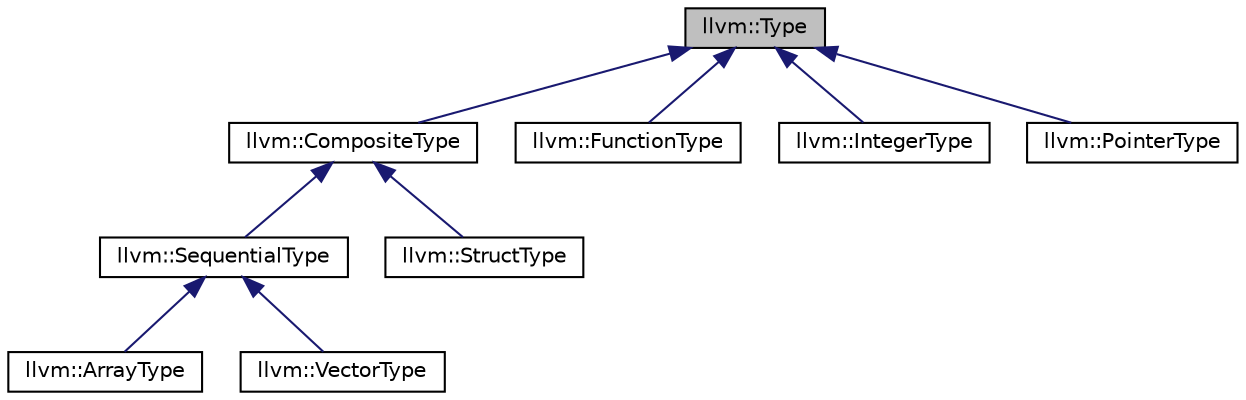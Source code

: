 digraph "llvm::Type"
{
 // LATEX_PDF_SIZE
  bgcolor="transparent";
  edge [fontname="Helvetica",fontsize="10",labelfontname="Helvetica",labelfontsize="10"];
  node [fontname="Helvetica",fontsize="10",shape="box"];
  Node1 [label="llvm::Type",height=0.2,width=0.4,color="black", fillcolor="grey75", style="filled", fontcolor="black",tooltip="The instances of the Type class are immutable: once they are created, they are never changed."];
  Node1 -> Node2 [dir="back",color="midnightblue",fontsize="10",style="solid",fontname="Helvetica"];
  Node2 [label="llvm::CompositeType",height=0.2,width=0.4,color="black",URL="$classllvm_1_1CompositeType.html",tooltip="Common super class of ArrayType, StructType and VectorType."];
  Node2 -> Node3 [dir="back",color="midnightblue",fontsize="10",style="solid",fontname="Helvetica"];
  Node3 [label="llvm::SequentialType",height=0.2,width=0.4,color="black",URL="$classllvm_1_1SequentialType.html",tooltip="This is the superclass of the array and vector type classes."];
  Node3 -> Node4 [dir="back",color="midnightblue",fontsize="10",style="solid",fontname="Helvetica"];
  Node4 [label="llvm::ArrayType",height=0.2,width=0.4,color="black",URL="$classllvm_1_1ArrayType.html",tooltip="Class to represent array types."];
  Node3 -> Node5 [dir="back",color="midnightblue",fontsize="10",style="solid",fontname="Helvetica"];
  Node5 [label="llvm::VectorType",height=0.2,width=0.4,color="black",URL="$classllvm_1_1VectorType.html",tooltip="Class to represent vector types."];
  Node2 -> Node6 [dir="back",color="midnightblue",fontsize="10",style="solid",fontname="Helvetica"];
  Node6 [label="llvm::StructType",height=0.2,width=0.4,color="black",URL="$classllvm_1_1StructType.html",tooltip="Class to represent struct types."];
  Node1 -> Node7 [dir="back",color="midnightblue",fontsize="10",style="solid",fontname="Helvetica"];
  Node7 [label="llvm::FunctionType",height=0.2,width=0.4,color="black",URL="$classllvm_1_1FunctionType.html",tooltip="Class to represent function types."];
  Node1 -> Node8 [dir="back",color="midnightblue",fontsize="10",style="solid",fontname="Helvetica"];
  Node8 [label="llvm::IntegerType",height=0.2,width=0.4,color="black",URL="$classllvm_1_1IntegerType.html",tooltip="Class to represent integer types."];
  Node1 -> Node9 [dir="back",color="midnightblue",fontsize="10",style="solid",fontname="Helvetica"];
  Node9 [label="llvm::PointerType",height=0.2,width=0.4,color="black",URL="$classllvm_1_1PointerType.html",tooltip="Class to represent pointers."];
}
